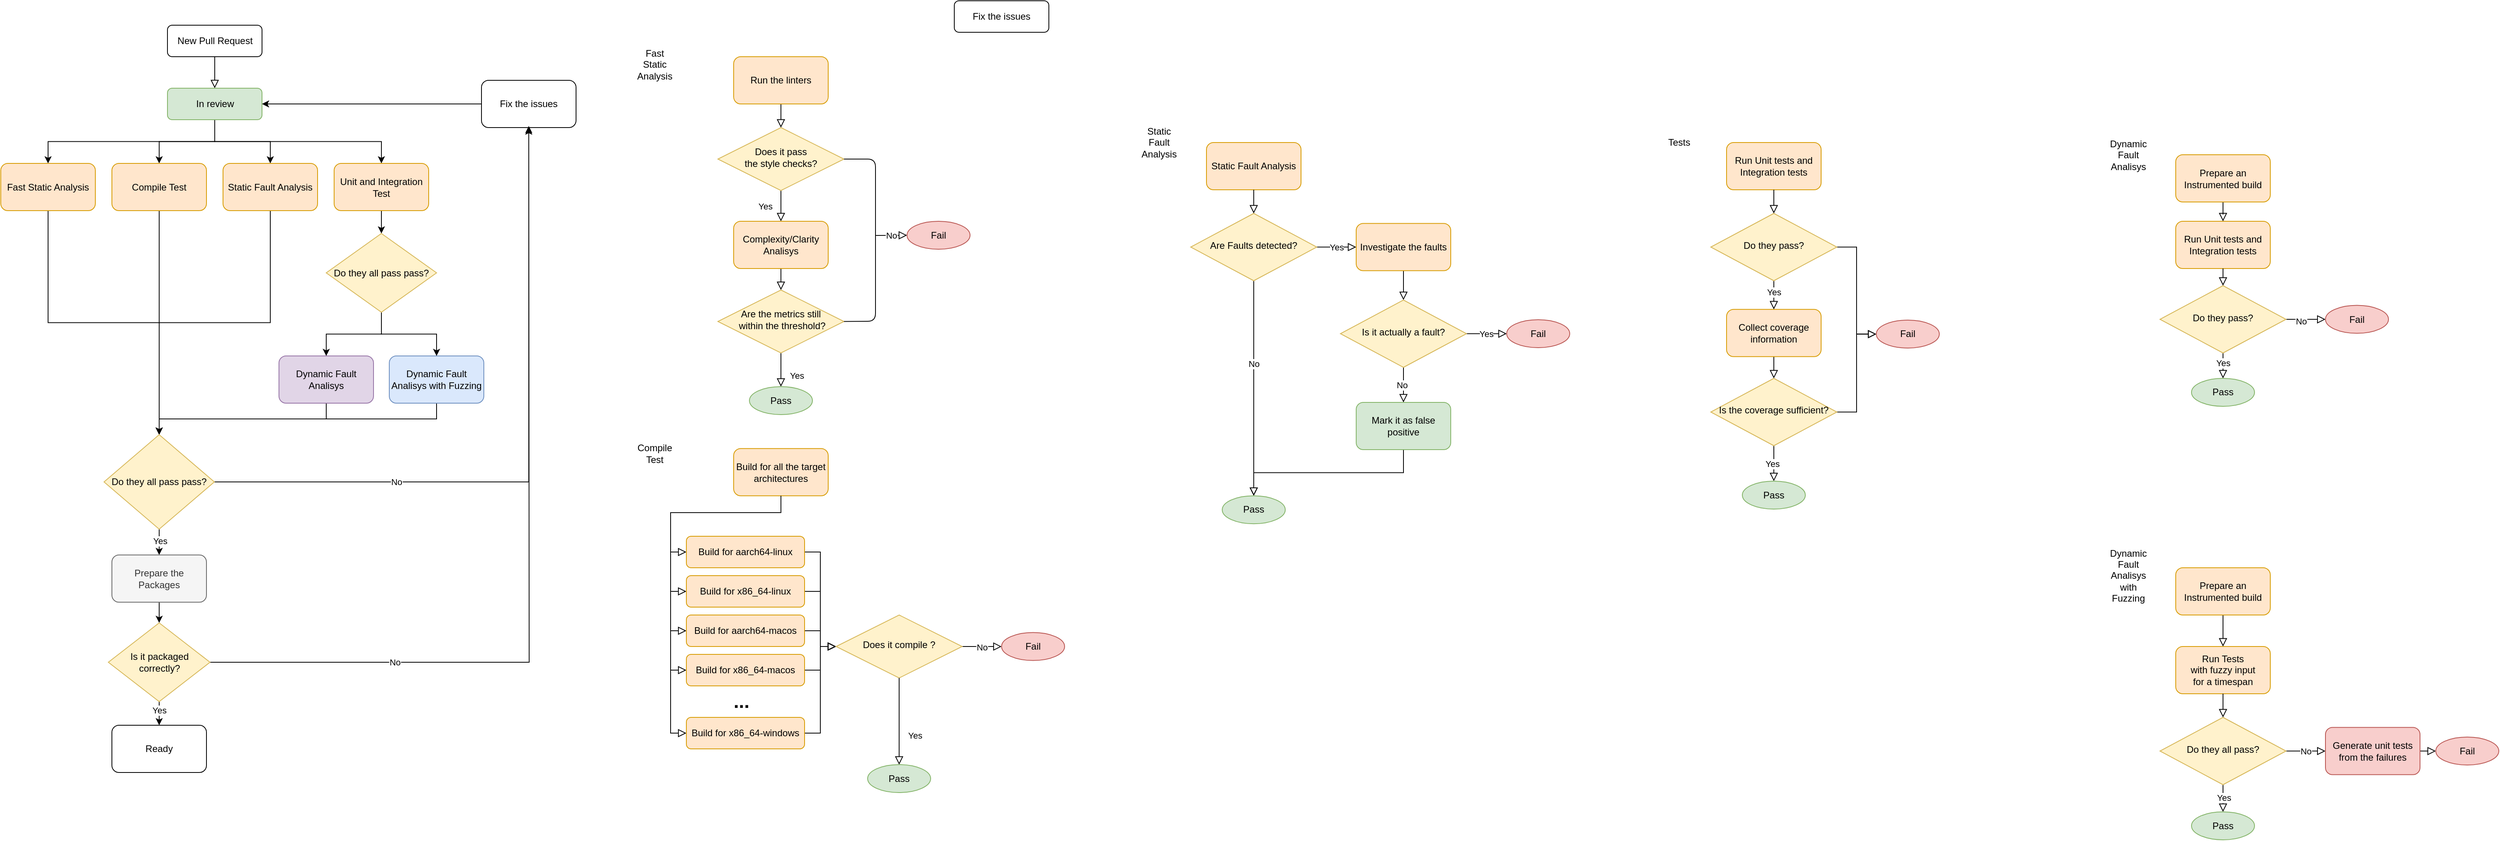 <mxfile version="14.5.1" type="device"><diagram id="C5RBs43oDa-KdzZeNtuy" name="Page-1"><mxGraphModel dx="1933" dy="899" grid="1" gridSize="10" guides="1" tooltips="1" connect="1" arrows="1" fold="1" page="1" pageScale="1" pageWidth="827" pageHeight="1169" math="0" shadow="0"><root><mxCell id="WIyWlLk6GJQsqaUBKTNV-0"/><mxCell id="WIyWlLk6GJQsqaUBKTNV-1" parent="WIyWlLk6GJQsqaUBKTNV-0"/><mxCell id="WIyWlLk6GJQsqaUBKTNV-4" value="Yes" style="rounded=0;html=1;jettySize=auto;orthogonalLoop=1;fontSize=11;endArrow=block;endFill=0;endSize=8;strokeWidth=1;shadow=0;labelBackgroundColor=none;edgeStyle=orthogonalEdgeStyle;entryX=0.5;entryY=0;entryDx=0;entryDy=0;" parent="WIyWlLk6GJQsqaUBKTNV-1" source="WIyWlLk6GJQsqaUBKTNV-6" target="yuuHPdtdjfyiw_wmx_Uw-45" edge="1"><mxGeometry y="20" relative="1" as="geometry"><mxPoint as="offset"/><mxPoint x="240" y="300" as="targetPoint"/></mxGeometry></mxCell><mxCell id="WIyWlLk6GJQsqaUBKTNV-6" value="Does it pass &lt;br&gt;the style checks?" style="rhombus;whiteSpace=wrap;html=1;shadow=0;fontFamily=Helvetica;fontSize=12;align=center;strokeWidth=1;spacing=6;spacingTop=-4;fillColor=#fff2cc;strokeColor=#d6b656;" parent="WIyWlLk6GJQsqaUBKTNV-1" vertex="1"><mxGeometry x="160" y="181" width="160" height="80" as="geometry"/></mxCell><mxCell id="WIyWlLk6GJQsqaUBKTNV-7" value="Fix the issues" style="rounded=1;whiteSpace=wrap;html=1;fontSize=12;glass=0;strokeWidth=1;shadow=0;" parent="WIyWlLk6GJQsqaUBKTNV-1" vertex="1"><mxGeometry x="460" y="20" width="120" height="40" as="geometry"/></mxCell><mxCell id="WIyWlLk6GJQsqaUBKTNV-8" value="Yes" style="rounded=0;html=1;jettySize=auto;orthogonalLoop=1;fontSize=11;endArrow=block;endFill=0;endSize=8;strokeWidth=1;shadow=0;labelBackgroundColor=none;edgeStyle=orthogonalEdgeStyle;" parent="WIyWlLk6GJQsqaUBKTNV-1" source="WIyWlLk6GJQsqaUBKTNV-10" edge="1"><mxGeometry x="0.333" y="20" relative="1" as="geometry"><mxPoint as="offset"/><mxPoint x="240" y="510" as="targetPoint"/></mxGeometry></mxCell><mxCell id="WIyWlLk6GJQsqaUBKTNV-10" value="Are the metrics still&lt;br&gt;&amp;nbsp;within the threshold?" style="rhombus;whiteSpace=wrap;html=1;shadow=0;fontFamily=Helvetica;fontSize=12;align=center;strokeWidth=1;spacing=6;spacingTop=-4;fillColor=#fff2cc;strokeColor=#d6b656;" parent="WIyWlLk6GJQsqaUBKTNV-1" vertex="1"><mxGeometry x="160" y="387.25" width="160" height="80" as="geometry"/></mxCell><mxCell id="THt2LjTw1VDto6vftJB--1" value="" style="rounded=0;html=1;jettySize=auto;orthogonalLoop=1;fontSize=11;endArrow=block;endFill=0;endSize=8;strokeWidth=1;shadow=0;labelBackgroundColor=none;edgeStyle=orthogonalEdgeStyle;entryX=0.5;entryY=0;entryDx=0;entryDy=0;" parent="WIyWlLk6GJQsqaUBKTNV-1" source="yuuHPdtdjfyiw_wmx_Uw-44" target="WIyWlLk6GJQsqaUBKTNV-6" edge="1"><mxGeometry relative="1" as="geometry"><mxPoint x="240" y="121.5" as="sourcePoint"/><mxPoint x="379.5" y="121" as="targetPoint"/></mxGeometry></mxCell><mxCell id="THt2LjTw1VDto6vftJB--7" value="" style="endArrow=none;html=1;entryX=1;entryY=0.5;entryDx=0;entryDy=0;exitX=1;exitY=0.5;exitDx=0;exitDy=0;" parent="WIyWlLk6GJQsqaUBKTNV-1" source="WIyWlLk6GJQsqaUBKTNV-10" target="WIyWlLk6GJQsqaUBKTNV-6" edge="1"><mxGeometry width="50" height="50" relative="1" as="geometry"><mxPoint x="530" y="380" as="sourcePoint"/><mxPoint x="440" y="420" as="targetPoint"/><Array as="points"><mxPoint x="360" y="427"/><mxPoint x="360" y="320"/><mxPoint x="360" y="221"/></Array></mxGeometry></mxCell><mxCell id="THt2LjTw1VDto6vftJB--10" value="Fast Static Analysis" style="text;html=1;strokeColor=none;fillColor=none;align=center;verticalAlign=middle;whiteSpace=wrap;rounded=0;dashed=1;" parent="WIyWlLk6GJQsqaUBKTNV-1" vertex="1"><mxGeometry x="60" y="91" width="40" height="20" as="geometry"/></mxCell><mxCell id="yuuHPdtdjfyiw_wmx_Uw-67" style="edgeStyle=orthogonalEdgeStyle;rounded=0;orthogonalLoop=1;jettySize=auto;html=1;exitX=0.5;exitY=1;exitDx=0;exitDy=0;entryX=0;entryY=0.5;entryDx=0;entryDy=0;endArrow=block;endFill=0;endSize=8;" edge="1" parent="WIyWlLk6GJQsqaUBKTNV-1" source="THt2LjTw1VDto6vftJB--16" target="yuuHPdtdjfyiw_wmx_Uw-56"><mxGeometry relative="1" as="geometry"><Array as="points"><mxPoint x="240" y="670"/><mxPoint x="100" y="670"/><mxPoint x="100" y="770"/></Array></mxGeometry></mxCell><mxCell id="yuuHPdtdjfyiw_wmx_Uw-69" style="edgeStyle=orthogonalEdgeStyle;rounded=0;orthogonalLoop=1;jettySize=auto;html=1;exitX=0.5;exitY=1;exitDx=0;exitDy=0;entryX=0;entryY=0.5;entryDx=0;entryDy=0;endArrow=block;endFill=0;endSize=8;" edge="1" parent="WIyWlLk6GJQsqaUBKTNV-1" source="THt2LjTw1VDto6vftJB--16" target="yuuHPdtdjfyiw_wmx_Uw-58"><mxGeometry relative="1" as="geometry"><Array as="points"><mxPoint x="240" y="670"/><mxPoint x="100" y="670"/><mxPoint x="100" y="820"/></Array></mxGeometry></mxCell><mxCell id="yuuHPdtdjfyiw_wmx_Uw-70" style="edgeStyle=orthogonalEdgeStyle;rounded=0;orthogonalLoop=1;jettySize=auto;html=1;exitX=0.5;exitY=1;exitDx=0;exitDy=0;entryX=0;entryY=0.5;entryDx=0;entryDy=0;endArrow=block;endFill=0;endSize=8;" edge="1" parent="WIyWlLk6GJQsqaUBKTNV-1" source="THt2LjTw1VDto6vftJB--16" target="yuuHPdtdjfyiw_wmx_Uw-63"><mxGeometry relative="1" as="geometry"><Array as="points"><mxPoint x="240" y="670"/><mxPoint x="100" y="670"/><mxPoint x="100" y="870"/></Array></mxGeometry></mxCell><mxCell id="yuuHPdtdjfyiw_wmx_Uw-71" style="edgeStyle=orthogonalEdgeStyle;rounded=0;orthogonalLoop=1;jettySize=auto;html=1;exitX=0.5;exitY=1;exitDx=0;exitDy=0;entryX=0;entryY=0.5;entryDx=0;entryDy=0;endArrow=block;endFill=0;endSize=8;" edge="1" parent="WIyWlLk6GJQsqaUBKTNV-1" source="THt2LjTw1VDto6vftJB--16" target="yuuHPdtdjfyiw_wmx_Uw-65"><mxGeometry relative="1" as="geometry"><Array as="points"><mxPoint x="240" y="670"/><mxPoint x="100" y="670"/><mxPoint x="100" y="950"/></Array></mxGeometry></mxCell><mxCell id="THt2LjTw1VDto6vftJB--16" value="Build for all the target&lt;br&gt;architectures" style="rounded=1;whiteSpace=wrap;html=1;fillColor=#ffe6cc;strokeColor=#d79b00;" parent="WIyWlLk6GJQsqaUBKTNV-1" vertex="1"><mxGeometry x="180" y="588.63" width="120" height="60" as="geometry"/></mxCell><mxCell id="THt2LjTw1VDto6vftJB--37" value="" style="rounded=0;html=1;jettySize=auto;orthogonalLoop=1;fontSize=11;endArrow=block;endFill=0;endSize=8;strokeWidth=1;shadow=0;labelBackgroundColor=none;edgeStyle=orthogonalEdgeStyle;exitX=0.5;exitY=1;exitDx=0;exitDy=0;entryX=0;entryY=0.5;entryDx=0;entryDy=0;" parent="WIyWlLk6GJQsqaUBKTNV-1" source="THt2LjTw1VDto6vftJB--16" target="yuuHPdtdjfyiw_wmx_Uw-57" edge="1"><mxGeometry x="0.333" y="20" relative="1" as="geometry"><mxPoint as="offset"/><mxPoint x="250" y="515" as="sourcePoint"/><mxPoint x="240" y="665" as="targetPoint"/><Array as="points"><mxPoint x="240" y="670"/><mxPoint x="100" y="670"/><mxPoint x="100" y="720"/></Array></mxGeometry></mxCell><mxCell id="THt2LjTw1VDto6vftJB--49" value="Compile&lt;br&gt;Test" style="text;html=1;strokeColor=none;fillColor=none;align=center;verticalAlign=middle;whiteSpace=wrap;rounded=0;dashed=1;" parent="WIyWlLk6GJQsqaUBKTNV-1" vertex="1"><mxGeometry x="60" y="585" width="40" height="20" as="geometry"/></mxCell><mxCell id="THt2LjTw1VDto6vftJB--60" style="edgeStyle=orthogonalEdgeStyle;rounded=0;orthogonalLoop=1;jettySize=auto;html=1;exitX=0.5;exitY=1;exitDx=0;exitDy=0;entryX=0.5;entryY=0;entryDx=0;entryDy=0;endArrow=block;endFill=0;endSize=8;" parent="WIyWlLk6GJQsqaUBKTNV-1" source="THt2LjTw1VDto6vftJB--54" target="THt2LjTw1VDto6vftJB--58" edge="1"><mxGeometry relative="1" as="geometry"/></mxCell><mxCell id="THt2LjTw1VDto6vftJB--54" value="Investigate the faults" style="rounded=1;whiteSpace=wrap;html=1;fillColor=#ffe6cc;strokeColor=#d79b00;" parent="WIyWlLk6GJQsqaUBKTNV-1" vertex="1"><mxGeometry x="970" y="302.75" width="120" height="60" as="geometry"/></mxCell><mxCell id="THt2LjTw1VDto6vftJB--55" value="Static Fault Analysis" style="rounded=1;whiteSpace=wrap;html=1;fillColor=#ffe6cc;strokeColor=#d79b00;" parent="WIyWlLk6GJQsqaUBKTNV-1" vertex="1"><mxGeometry x="780" y="200" width="120" height="60" as="geometry"/></mxCell><mxCell id="THt2LjTw1VDto6vftJB--59" value="Yes" style="edgeStyle=orthogonalEdgeStyle;rounded=0;orthogonalLoop=1;jettySize=auto;html=1;exitX=1;exitY=0.5;exitDx=0;exitDy=0;entryX=0;entryY=0.5;entryDx=0;entryDy=0;endArrow=block;endFill=0;endSize=8;" parent="WIyWlLk6GJQsqaUBKTNV-1" source="THt2LjTw1VDto6vftJB--56" target="THt2LjTw1VDto6vftJB--54" edge="1"><mxGeometry relative="1" as="geometry"/></mxCell><mxCell id="THt2LjTw1VDto6vftJB--62" style="edgeStyle=orthogonalEdgeStyle;rounded=0;orthogonalLoop=1;jettySize=auto;html=1;exitX=0.5;exitY=1;exitDx=0;exitDy=0;endArrow=block;endFill=0;endSize=8;" parent="WIyWlLk6GJQsqaUBKTNV-1" source="THt2LjTw1VDto6vftJB--56" edge="1" target="yuuHPdtdjfyiw_wmx_Uw-86"><mxGeometry relative="1" as="geometry"><mxPoint x="840" y="790" as="targetPoint"/></mxGeometry></mxCell><mxCell id="THt2LjTw1VDto6vftJB--66" value="No" style="edgeLabel;html=1;align=center;verticalAlign=middle;resizable=0;points=[];" parent="THt2LjTw1VDto6vftJB--62" vertex="1" connectable="0"><mxGeometry x="-0.227" relative="1" as="geometry"><mxPoint as="offset"/></mxGeometry></mxCell><mxCell id="THt2LjTw1VDto6vftJB--56" value="Are Faults detected?" style="rhombus;whiteSpace=wrap;html=1;shadow=0;fontFamily=Helvetica;fontSize=12;align=center;strokeWidth=1;spacing=6;spacingTop=-4;fillColor=#fff2cc;strokeColor=#d6b656;" parent="WIyWlLk6GJQsqaUBKTNV-1" vertex="1"><mxGeometry x="760" y="290" width="160" height="85.5" as="geometry"/></mxCell><mxCell id="THt2LjTw1VDto6vftJB--57" value="" style="rounded=0;html=1;jettySize=auto;orthogonalLoop=1;fontSize=11;endArrow=block;endFill=0;endSize=8;strokeWidth=1;shadow=0;labelBackgroundColor=none;edgeStyle=orthogonalEdgeStyle;exitX=0.5;exitY=1;exitDx=0;exitDy=0;entryX=0.5;entryY=0;entryDx=0;entryDy=0;" parent="WIyWlLk6GJQsqaUBKTNV-1" source="THt2LjTw1VDto6vftJB--55" target="THt2LjTw1VDto6vftJB--56" edge="1"><mxGeometry x="0.333" y="20" relative="1" as="geometry"><mxPoint as="offset"/><mxPoint x="160" y="480" as="sourcePoint"/><mxPoint x="840" y="280" as="targetPoint"/></mxGeometry></mxCell><mxCell id="THt2LjTw1VDto6vftJB--61" style="edgeStyle=orthogonalEdgeStyle;rounded=0;orthogonalLoop=1;jettySize=auto;html=1;exitX=0.5;exitY=1;exitDx=0;exitDy=0;endArrow=block;endFill=0;entryX=0.5;entryY=0;entryDx=0;entryDy=0;endSize=8;" parent="WIyWlLk6GJQsqaUBKTNV-1" source="THt2LjTw1VDto6vftJB--58" target="THt2LjTw1VDto6vftJB--64" edge="1"><mxGeometry relative="1" as="geometry"><mxPoint x="1180" y="415.5" as="targetPoint"/></mxGeometry></mxCell><mxCell id="THt2LjTw1VDto6vftJB--63" value="No" style="edgeLabel;html=1;align=center;verticalAlign=middle;resizable=0;points=[];" parent="THt2LjTw1VDto6vftJB--61" vertex="1" connectable="0"><mxGeometry x="0.004" y="-2" relative="1" as="geometry"><mxPoint as="offset"/></mxGeometry></mxCell><mxCell id="THt2LjTw1VDto6vftJB--67" value="Yes" style="edgeStyle=orthogonalEdgeStyle;rounded=0;orthogonalLoop=1;jettySize=auto;html=1;exitX=1;exitY=0.5;exitDx=0;exitDy=0;endArrow=block;endFill=0;endSize=8;" parent="WIyWlLk6GJQsqaUBKTNV-1" source="THt2LjTw1VDto6vftJB--58" edge="1" target="yuuHPdtdjfyiw_wmx_Uw-85"><mxGeometry relative="1" as="geometry"><mxPoint x="1160" y="119.12" as="targetPoint"/><Array as="points"/></mxGeometry></mxCell><mxCell id="THt2LjTw1VDto6vftJB--58" value="Is it actually a fault?" style="rhombus;whiteSpace=wrap;html=1;shadow=0;fontFamily=Helvetica;fontSize=12;align=center;strokeWidth=1;spacing=6;spacingTop=-4;fillColor=#fff2cc;strokeColor=#d6b656;" parent="WIyWlLk6GJQsqaUBKTNV-1" vertex="1"><mxGeometry x="950" y="400" width="160" height="85.5" as="geometry"/></mxCell><mxCell id="yuuHPdtdjfyiw_wmx_Uw-87" style="edgeStyle=orthogonalEdgeStyle;rounded=0;orthogonalLoop=1;jettySize=auto;html=1;exitX=0.5;exitY=1;exitDx=0;exitDy=0;entryX=0.5;entryY=0;entryDx=0;entryDy=0;endArrow=block;endFill=0;endSize=8;" edge="1" parent="WIyWlLk6GJQsqaUBKTNV-1" source="THt2LjTw1VDto6vftJB--64" target="yuuHPdtdjfyiw_wmx_Uw-86"><mxGeometry relative="1" as="geometry"/></mxCell><mxCell id="THt2LjTw1VDto6vftJB--64" value="Mark it as false positive" style="rounded=1;whiteSpace=wrap;html=1;fillColor=#d5e8d4;strokeColor=#82b366;" parent="WIyWlLk6GJQsqaUBKTNV-1" vertex="1"><mxGeometry x="970" y="530" width="120" height="60" as="geometry"/></mxCell><mxCell id="THt2LjTw1VDto6vftJB--70" value="Static Fault Analysis" style="text;html=1;strokeColor=none;fillColor=none;align=center;verticalAlign=middle;whiteSpace=wrap;rounded=0;dashed=1;" parent="WIyWlLk6GJQsqaUBKTNV-1" vertex="1"><mxGeometry x="700" y="190" width="40" height="20" as="geometry"/></mxCell><mxCell id="THt2LjTw1VDto6vftJB--74" style="edgeStyle=orthogonalEdgeStyle;rounded=0;orthogonalLoop=1;jettySize=auto;html=1;exitX=0.5;exitY=1;exitDx=0;exitDy=0;entryX=0.5;entryY=0;entryDx=0;entryDy=0;endArrow=block;endFill=0;endSize=8;" parent="WIyWlLk6GJQsqaUBKTNV-1" source="THt2LjTw1VDto6vftJB--75" target="THt2LjTw1VDto6vftJB--85" edge="1"><mxGeometry relative="1" as="geometry"/></mxCell><mxCell id="THt2LjTw1VDto6vftJB--75" value="Collect coverage information" style="rounded=1;whiteSpace=wrap;html=1;fillColor=#ffe6cc;strokeColor=#d79b00;" parent="WIyWlLk6GJQsqaUBKTNV-1" vertex="1"><mxGeometry x="1440" y="411.88" width="120" height="60" as="geometry"/></mxCell><mxCell id="THt2LjTw1VDto6vftJB--76" value="Run Unit tests and Integration tests" style="rounded=1;whiteSpace=wrap;html=1;fillColor=#ffe6cc;strokeColor=#d79b00;" parent="WIyWlLk6GJQsqaUBKTNV-1" vertex="1"><mxGeometry x="1440" y="200" width="120" height="60" as="geometry"/></mxCell><mxCell id="THt2LjTw1VDto6vftJB--91" style="edgeStyle=orthogonalEdgeStyle;rounded=0;orthogonalLoop=1;jettySize=auto;html=1;exitX=0.5;exitY=1;exitDx=0;exitDy=0;entryX=0.5;entryY=0;entryDx=0;entryDy=0;endArrow=block;endFill=0;endSize=8;" parent="WIyWlLk6GJQsqaUBKTNV-1" source="THt2LjTw1VDto6vftJB--80" target="THt2LjTw1VDto6vftJB--75" edge="1"><mxGeometry relative="1" as="geometry"/></mxCell><mxCell id="THt2LjTw1VDto6vftJB--92" value="Yes" style="edgeLabel;html=1;align=center;verticalAlign=middle;resizable=0;points=[];" parent="THt2LjTw1VDto6vftJB--91" vertex="1" connectable="0"><mxGeometry x="-0.23" relative="1" as="geometry"><mxPoint as="offset"/></mxGeometry></mxCell><mxCell id="yuuHPdtdjfyiw_wmx_Uw-89" style="edgeStyle=orthogonalEdgeStyle;rounded=0;orthogonalLoop=1;jettySize=auto;html=1;exitX=1;exitY=0.5;exitDx=0;exitDy=0;entryX=0;entryY=0.5;entryDx=0;entryDy=0;endArrow=block;endFill=0;endSize=8;" edge="1" parent="WIyWlLk6GJQsqaUBKTNV-1" source="THt2LjTw1VDto6vftJB--80" target="yuuHPdtdjfyiw_wmx_Uw-88"><mxGeometry relative="1" as="geometry"/></mxCell><mxCell id="THt2LjTw1VDto6vftJB--80" value="Do they pass?" style="rhombus;whiteSpace=wrap;html=1;shadow=0;fontFamily=Helvetica;fontSize=12;align=center;strokeWidth=1;spacing=6;spacingTop=-4;fillColor=#fff2cc;strokeColor=#d6b656;" parent="WIyWlLk6GJQsqaUBKTNV-1" vertex="1"><mxGeometry x="1420" y="290" width="160" height="85.5" as="geometry"/></mxCell><mxCell id="THt2LjTw1VDto6vftJB--81" value="" style="rounded=0;html=1;jettySize=auto;orthogonalLoop=1;fontSize=11;endArrow=block;endFill=0;endSize=8;strokeWidth=1;shadow=0;labelBackgroundColor=none;edgeStyle=orthogonalEdgeStyle;exitX=0.5;exitY=1;exitDx=0;exitDy=0;entryX=0.5;entryY=0;entryDx=0;entryDy=0;" parent="WIyWlLk6GJQsqaUBKTNV-1" source="THt2LjTw1VDto6vftJB--76" target="THt2LjTw1VDto6vftJB--80" edge="1"><mxGeometry x="0.333" y="20" relative="1" as="geometry"><mxPoint as="offset"/><mxPoint x="820" y="480" as="sourcePoint"/><mxPoint x="1500" y="280" as="targetPoint"/></mxGeometry></mxCell><mxCell id="THt2LjTw1VDto6vftJB--82" style="edgeStyle=orthogonalEdgeStyle;rounded=0;orthogonalLoop=1;jettySize=auto;html=1;exitX=0.5;exitY=1;exitDx=0;exitDy=0;endArrow=block;endFill=0;endSize=8;entryX=0.5;entryY=0;entryDx=0;entryDy=0;" parent="WIyWlLk6GJQsqaUBKTNV-1" source="THt2LjTw1VDto6vftJB--85" edge="1" target="yuuHPdtdjfyiw_wmx_Uw-91"><mxGeometry relative="1" as="geometry"><mxPoint x="1500" y="685.5" as="targetPoint"/></mxGeometry></mxCell><mxCell id="THt2LjTw1VDto6vftJB--83" value="Yes" style="edgeLabel;html=1;align=center;verticalAlign=middle;resizable=0;points=[];" parent="THt2LjTw1VDto6vftJB--82" vertex="1" connectable="0"><mxGeometry x="0.004" y="-2" relative="1" as="geometry"><mxPoint as="offset"/></mxGeometry></mxCell><mxCell id="yuuHPdtdjfyiw_wmx_Uw-90" style="edgeStyle=orthogonalEdgeStyle;rounded=0;orthogonalLoop=1;jettySize=auto;html=1;exitX=1;exitY=0.5;exitDx=0;exitDy=0;entryX=0;entryY=0.5;entryDx=0;entryDy=0;endArrow=block;endFill=0;endSize=8;" edge="1" parent="WIyWlLk6GJQsqaUBKTNV-1" source="THt2LjTw1VDto6vftJB--85" target="yuuHPdtdjfyiw_wmx_Uw-88"><mxGeometry relative="1" as="geometry"/></mxCell><mxCell id="THt2LjTw1VDto6vftJB--85" value="Is the coverage sufficient?" style="rhombus;whiteSpace=wrap;html=1;shadow=0;fontFamily=Helvetica;fontSize=12;align=center;strokeWidth=1;spacing=6;spacingTop=-4;fillColor=#fff2cc;strokeColor=#d6b656;" parent="WIyWlLk6GJQsqaUBKTNV-1" vertex="1"><mxGeometry x="1420" y="499.5" width="160" height="85.5" as="geometry"/></mxCell><mxCell id="THt2LjTw1VDto6vftJB--88" value="Tests" style="text;html=1;strokeColor=none;fillColor=none;align=center;verticalAlign=middle;whiteSpace=wrap;rounded=0;dashed=1;" parent="WIyWlLk6GJQsqaUBKTNV-1" vertex="1"><mxGeometry x="1360" y="190" width="40" height="20" as="geometry"/></mxCell><mxCell id="THt2LjTw1VDto6vftJB--104" value="Run Unit tests and Integration tests" style="rounded=1;whiteSpace=wrap;html=1;fillColor=#ffe6cc;strokeColor=#d79b00;" parent="WIyWlLk6GJQsqaUBKTNV-1" vertex="1"><mxGeometry x="2010" y="300" width="120" height="60" as="geometry"/></mxCell><mxCell id="yuuHPdtdjfyiw_wmx_Uw-93" style="edgeStyle=orthogonalEdgeStyle;rounded=0;orthogonalLoop=1;jettySize=auto;html=1;exitX=1;exitY=0.5;exitDx=0;exitDy=0;endArrow=block;endFill=0;endSize=8;" edge="1" parent="WIyWlLk6GJQsqaUBKTNV-1" source="THt2LjTw1VDto6vftJB--109" target="yuuHPdtdjfyiw_wmx_Uw-92"><mxGeometry relative="1" as="geometry"/></mxCell><mxCell id="yuuHPdtdjfyiw_wmx_Uw-94" value="No" style="edgeLabel;html=1;align=center;verticalAlign=middle;resizable=0;points=[];" vertex="1" connectable="0" parent="yuuHPdtdjfyiw_wmx_Uw-93"><mxGeometry x="-0.25" y="-2" relative="1" as="geometry"><mxPoint as="offset"/></mxGeometry></mxCell><mxCell id="yuuHPdtdjfyiw_wmx_Uw-96" style="edgeStyle=orthogonalEdgeStyle;rounded=0;orthogonalLoop=1;jettySize=auto;html=1;exitX=0.5;exitY=1;exitDx=0;exitDy=0;entryX=0.5;entryY=0;entryDx=0;entryDy=0;endArrow=block;endFill=0;endSize=8;" edge="1" parent="WIyWlLk6GJQsqaUBKTNV-1" source="THt2LjTw1VDto6vftJB--109" target="yuuHPdtdjfyiw_wmx_Uw-95"><mxGeometry relative="1" as="geometry"/></mxCell><mxCell id="yuuHPdtdjfyiw_wmx_Uw-97" value="Yes" style="edgeLabel;html=1;align=center;verticalAlign=middle;resizable=0;points=[];" vertex="1" connectable="0" parent="yuuHPdtdjfyiw_wmx_Uw-96"><mxGeometry x="-0.238" relative="1" as="geometry"><mxPoint as="offset"/></mxGeometry></mxCell><mxCell id="THt2LjTw1VDto6vftJB--109" value="Do they pass?" style="rhombus;whiteSpace=wrap;html=1;shadow=0;fontFamily=Helvetica;fontSize=12;align=center;strokeWidth=1;spacing=6;spacingTop=-4;fillColor=#fff2cc;strokeColor=#d6b656;" parent="WIyWlLk6GJQsqaUBKTNV-1" vertex="1"><mxGeometry x="1990" y="381.75" width="160" height="85.5" as="geometry"/></mxCell><mxCell id="THt2LjTw1VDto6vftJB--110" value="" style="rounded=0;html=1;jettySize=auto;orthogonalLoop=1;fontSize=11;endArrow=block;endFill=0;endSize=8;strokeWidth=1;shadow=0;labelBackgroundColor=none;edgeStyle=orthogonalEdgeStyle;exitX=0.5;exitY=1;exitDx=0;exitDy=0;entryX=0.5;entryY=0;entryDx=0;entryDy=0;" parent="WIyWlLk6GJQsqaUBKTNV-1" source="THt2LjTw1VDto6vftJB--104" target="THt2LjTw1VDto6vftJB--109" edge="1"><mxGeometry x="0.333" y="20" relative="1" as="geometry"><mxPoint as="offset"/><mxPoint x="1390" y="585.5" as="sourcePoint"/><mxPoint x="2070" y="385.5" as="targetPoint"/></mxGeometry></mxCell><mxCell id="THt2LjTw1VDto6vftJB--115" value="Dynamic&lt;br&gt;Fault&lt;br&gt;Analisys" style="text;html=1;strokeColor=none;fillColor=none;align=center;verticalAlign=middle;whiteSpace=wrap;rounded=0;dashed=1;" parent="WIyWlLk6GJQsqaUBKTNV-1" vertex="1"><mxGeometry x="1930" y="205.5" width="40" height="20" as="geometry"/></mxCell><mxCell id="THt2LjTw1VDto6vftJB--120" value="" style="edgeStyle=orthogonalEdgeStyle;rounded=1;orthogonalLoop=1;jettySize=auto;html=1;endArrow=block;endFill=0;endSize=8;" parent="WIyWlLk6GJQsqaUBKTNV-1" source="THt2LjTw1VDto6vftJB--119" target="THt2LjTw1VDto6vftJB--104" edge="1"><mxGeometry relative="1" as="geometry"/></mxCell><mxCell id="THt2LjTw1VDto6vftJB--119" value="Prepare an Instrumented build" style="rounded=1;whiteSpace=wrap;html=1;fillColor=#ffe6cc;strokeColor=#d79b00;" parent="WIyWlLk6GJQsqaUBKTNV-1" vertex="1"><mxGeometry x="2010" y="215.5" width="120" height="60" as="geometry"/></mxCell><mxCell id="THt2LjTw1VDto6vftJB--123" value="Run Tests &lt;br&gt;with fuzzy input&lt;br&gt;for a timespan" style="rounded=1;whiteSpace=wrap;html=1;fillColor=#ffe6cc;strokeColor=#d79b00;" parent="WIyWlLk6GJQsqaUBKTNV-1" vertex="1"><mxGeometry x="2010" y="840" width="120" height="60" as="geometry"/></mxCell><mxCell id="yuuHPdtdjfyiw_wmx_Uw-99" value="No" style="edgeStyle=orthogonalEdgeStyle;rounded=0;orthogonalLoop=1;jettySize=auto;html=1;exitX=1;exitY=0.5;exitDx=0;exitDy=0;entryX=0;entryY=0.5;entryDx=0;entryDy=0;endArrow=block;endFill=0;endSize=8;" edge="1" parent="WIyWlLk6GJQsqaUBKTNV-1" source="THt2LjTw1VDto6vftJB--128" target="THt2LjTw1VDto6vftJB--134"><mxGeometry relative="1" as="geometry"/></mxCell><mxCell id="yuuHPdtdjfyiw_wmx_Uw-101" style="edgeStyle=orthogonalEdgeStyle;rounded=0;orthogonalLoop=1;jettySize=auto;html=1;exitX=0.5;exitY=1;exitDx=0;exitDy=0;entryX=0.5;entryY=0;entryDx=0;entryDy=0;endArrow=block;endFill=0;endSize=8;" edge="1" parent="WIyWlLk6GJQsqaUBKTNV-1" source="THt2LjTw1VDto6vftJB--128" target="yuuHPdtdjfyiw_wmx_Uw-100"><mxGeometry relative="1" as="geometry"/></mxCell><mxCell id="yuuHPdtdjfyiw_wmx_Uw-102" value="Yes" style="edgeLabel;html=1;align=center;verticalAlign=middle;resizable=0;points=[];" vertex="1" connectable="0" parent="yuuHPdtdjfyiw_wmx_Uw-101"><mxGeometry x="-0.05" y="1" relative="1" as="geometry"><mxPoint as="offset"/></mxGeometry></mxCell><mxCell id="THt2LjTw1VDto6vftJB--128" value="Do they all pass?" style="rhombus;whiteSpace=wrap;html=1;shadow=0;fontFamily=Helvetica;fontSize=12;align=center;strokeWidth=1;spacing=6;spacingTop=-4;fillColor=#fff2cc;strokeColor=#d6b656;" parent="WIyWlLk6GJQsqaUBKTNV-1" vertex="1"><mxGeometry x="1990" y="930" width="160" height="85.5" as="geometry"/></mxCell><mxCell id="THt2LjTw1VDto6vftJB--129" value="" style="rounded=0;html=1;jettySize=auto;orthogonalLoop=1;fontSize=11;endArrow=block;endFill=0;endSize=8;strokeWidth=1;shadow=0;labelBackgroundColor=none;edgeStyle=orthogonalEdgeStyle;exitX=0.5;exitY=1;exitDx=0;exitDy=0;entryX=0.5;entryY=0;entryDx=0;entryDy=0;" parent="WIyWlLk6GJQsqaUBKTNV-1" source="THt2LjTw1VDto6vftJB--123" target="THt2LjTw1VDto6vftJB--128" edge="1"><mxGeometry x="0.333" y="20" relative="1" as="geometry"><mxPoint as="offset"/><mxPoint x="1390" y="1110" as="sourcePoint"/><mxPoint x="2070" y="910" as="targetPoint"/></mxGeometry></mxCell><mxCell id="THt2LjTw1VDto6vftJB--130" value="Dynamic&lt;br&gt;Fault&lt;br&gt;Analisys with Fuzzing" style="text;html=1;strokeColor=none;fillColor=none;align=center;verticalAlign=middle;whiteSpace=wrap;rounded=0;dashed=1;" parent="WIyWlLk6GJQsqaUBKTNV-1" vertex="1"><mxGeometry x="1930" y="740" width="40" height="20" as="geometry"/></mxCell><mxCell id="yuuHPdtdjfyiw_wmx_Uw-98" style="edgeStyle=orthogonalEdgeStyle;rounded=0;orthogonalLoop=1;jettySize=auto;html=1;exitX=0.5;exitY=1;exitDx=0;exitDy=0;entryX=0.5;entryY=0;entryDx=0;entryDy=0;endArrow=block;endFill=0;endSize=8;" edge="1" parent="WIyWlLk6GJQsqaUBKTNV-1" source="THt2LjTw1VDto6vftJB--133" target="THt2LjTw1VDto6vftJB--123"><mxGeometry relative="1" as="geometry"/></mxCell><mxCell id="THt2LjTw1VDto6vftJB--133" value="Prepare an Instrumented build" style="rounded=1;whiteSpace=wrap;html=1;fillColor=#ffe6cc;strokeColor=#d79b00;" parent="WIyWlLk6GJQsqaUBKTNV-1" vertex="1"><mxGeometry x="2010" y="740" width="120" height="60" as="geometry"/></mxCell><mxCell id="yuuHPdtdjfyiw_wmx_Uw-104" style="edgeStyle=orthogonalEdgeStyle;rounded=0;orthogonalLoop=1;jettySize=auto;html=1;exitX=1;exitY=0.5;exitDx=0;exitDy=0;endArrow=block;endFill=0;endSize=8;" edge="1" parent="WIyWlLk6GJQsqaUBKTNV-1" source="THt2LjTw1VDto6vftJB--134" target="yuuHPdtdjfyiw_wmx_Uw-103"><mxGeometry relative="1" as="geometry"/></mxCell><mxCell id="THt2LjTw1VDto6vftJB--134" value="Generate unit tests from the failures" style="rounded=1;whiteSpace=wrap;html=1;fillColor=#f8cecc;strokeColor=#b85450;" parent="WIyWlLk6GJQsqaUBKTNV-1" vertex="1"><mxGeometry x="2200" y="942.75" width="120" height="60" as="geometry"/></mxCell><mxCell id="yuuHPdtdjfyiw_wmx_Uw-0" value="" style="rounded=0;html=1;jettySize=auto;orthogonalLoop=1;fontSize=11;endArrow=block;endFill=0;endSize=8;strokeWidth=1;shadow=0;labelBackgroundColor=none;edgeStyle=orthogonalEdgeStyle;entryX=0.5;entryY=0;entryDx=0;entryDy=0;" edge="1" parent="WIyWlLk6GJQsqaUBKTNV-1" source="yuuHPdtdjfyiw_wmx_Uw-1" target="yuuHPdtdjfyiw_wmx_Uw-2"><mxGeometry relative="1" as="geometry"/></mxCell><mxCell id="yuuHPdtdjfyiw_wmx_Uw-1" value="New Pull Request" style="rounded=1;whiteSpace=wrap;html=1;fontSize=12;glass=0;strokeWidth=1;shadow=0;" vertex="1" parent="WIyWlLk6GJQsqaUBKTNV-1"><mxGeometry x="-538.5" y="51" width="120" height="40" as="geometry"/></mxCell><mxCell id="yuuHPdtdjfyiw_wmx_Uw-11" style="edgeStyle=orthogonalEdgeStyle;rounded=0;orthogonalLoop=1;jettySize=auto;html=1;exitX=0.5;exitY=1;exitDx=0;exitDy=0;entryX=0.5;entryY=0;entryDx=0;entryDy=0;" edge="1" parent="WIyWlLk6GJQsqaUBKTNV-1" source="yuuHPdtdjfyiw_wmx_Uw-2" target="yuuHPdtdjfyiw_wmx_Uw-3"><mxGeometry relative="1" as="geometry"/></mxCell><mxCell id="yuuHPdtdjfyiw_wmx_Uw-12" style="edgeStyle=orthogonalEdgeStyle;rounded=0;orthogonalLoop=1;jettySize=auto;html=1;exitX=0.5;exitY=1;exitDx=0;exitDy=0;" edge="1" parent="WIyWlLk6GJQsqaUBKTNV-1" source="yuuHPdtdjfyiw_wmx_Uw-2" target="yuuHPdtdjfyiw_wmx_Uw-6"><mxGeometry relative="1" as="geometry"/></mxCell><mxCell id="yuuHPdtdjfyiw_wmx_Uw-13" style="edgeStyle=orthogonalEdgeStyle;rounded=0;orthogonalLoop=1;jettySize=auto;html=1;exitX=0.5;exitY=1;exitDx=0;exitDy=0;" edge="1" parent="WIyWlLk6GJQsqaUBKTNV-1" source="yuuHPdtdjfyiw_wmx_Uw-2" target="yuuHPdtdjfyiw_wmx_Uw-4"><mxGeometry relative="1" as="geometry"/></mxCell><mxCell id="yuuHPdtdjfyiw_wmx_Uw-14" style="edgeStyle=orthogonalEdgeStyle;rounded=0;orthogonalLoop=1;jettySize=auto;html=1;exitX=0.5;exitY=1;exitDx=0;exitDy=0;" edge="1" parent="WIyWlLk6GJQsqaUBKTNV-1" source="yuuHPdtdjfyiw_wmx_Uw-2" target="yuuHPdtdjfyiw_wmx_Uw-5"><mxGeometry relative="1" as="geometry"/></mxCell><mxCell id="yuuHPdtdjfyiw_wmx_Uw-2" value="In review" style="rounded=1;whiteSpace=wrap;html=1;fontSize=12;glass=0;strokeWidth=1;shadow=0;fillColor=#d5e8d4;strokeColor=#82b366;" vertex="1" parent="WIyWlLk6GJQsqaUBKTNV-1"><mxGeometry x="-538.5" y="131" width="120" height="40" as="geometry"/></mxCell><mxCell id="yuuHPdtdjfyiw_wmx_Uw-15" style="edgeStyle=orthogonalEdgeStyle;rounded=0;orthogonalLoop=1;jettySize=auto;html=1;exitX=0.5;exitY=1;exitDx=0;exitDy=0;entryX=0.5;entryY=0;entryDx=0;entryDy=0;" edge="1" parent="WIyWlLk6GJQsqaUBKTNV-1" source="yuuHPdtdjfyiw_wmx_Uw-3" target="yuuHPdtdjfyiw_wmx_Uw-9"><mxGeometry relative="1" as="geometry"/></mxCell><mxCell id="yuuHPdtdjfyiw_wmx_Uw-3" value="Fast Static Analysis" style="rounded=1;whiteSpace=wrap;html=1;fillColor=#ffe6cc;strokeColor=#d79b00;" vertex="1" parent="WIyWlLk6GJQsqaUBKTNV-1"><mxGeometry x="-750" y="226.5" width="120" height="60" as="geometry"/></mxCell><mxCell id="yuuHPdtdjfyiw_wmx_Uw-16" style="edgeStyle=orthogonalEdgeStyle;rounded=0;orthogonalLoop=1;jettySize=auto;html=1;exitX=0.5;exitY=1;exitDx=0;exitDy=0;entryX=0.5;entryY=0;entryDx=0;entryDy=0;" edge="1" parent="WIyWlLk6GJQsqaUBKTNV-1" source="yuuHPdtdjfyiw_wmx_Uw-4" target="yuuHPdtdjfyiw_wmx_Uw-9"><mxGeometry relative="1" as="geometry"><mxPoint x="-548.5" y="461" as="targetPoint"/></mxGeometry></mxCell><mxCell id="yuuHPdtdjfyiw_wmx_Uw-4" value="Compile Test" style="rounded=1;whiteSpace=wrap;html=1;fillColor=#ffe6cc;strokeColor=#d79b00;" vertex="1" parent="WIyWlLk6GJQsqaUBKTNV-1"><mxGeometry x="-609" y="226.5" width="120" height="60" as="geometry"/></mxCell><mxCell id="yuuHPdtdjfyiw_wmx_Uw-17" style="edgeStyle=orthogonalEdgeStyle;rounded=0;orthogonalLoop=1;jettySize=auto;html=1;exitX=0.5;exitY=1;exitDx=0;exitDy=0;entryX=0.5;entryY=0;entryDx=0;entryDy=0;" edge="1" parent="WIyWlLk6GJQsqaUBKTNV-1" source="yuuHPdtdjfyiw_wmx_Uw-5" target="yuuHPdtdjfyiw_wmx_Uw-9"><mxGeometry relative="1" as="geometry"><mxPoint x="-548.5" y="461" as="targetPoint"/></mxGeometry></mxCell><mxCell id="yuuHPdtdjfyiw_wmx_Uw-5" value="Static Fault Analysis" style="rounded=1;whiteSpace=wrap;html=1;fillColor=#ffe6cc;strokeColor=#d79b00;" vertex="1" parent="WIyWlLk6GJQsqaUBKTNV-1"><mxGeometry x="-468" y="226.5" width="120" height="60" as="geometry"/></mxCell><mxCell id="yuuHPdtdjfyiw_wmx_Uw-19" style="edgeStyle=orthogonalEdgeStyle;rounded=0;orthogonalLoop=1;jettySize=auto;html=1;exitX=0.5;exitY=1;exitDx=0;exitDy=0;" edge="1" parent="WIyWlLk6GJQsqaUBKTNV-1" source="yuuHPdtdjfyiw_wmx_Uw-6" target="yuuHPdtdjfyiw_wmx_Uw-18"><mxGeometry relative="1" as="geometry"/></mxCell><mxCell id="yuuHPdtdjfyiw_wmx_Uw-6" value="Unit and Integration&lt;br&gt;Test" style="rounded=1;whiteSpace=wrap;html=1;fillColor=#ffe6cc;strokeColor=#d79b00;" vertex="1" parent="WIyWlLk6GJQsqaUBKTNV-1"><mxGeometry x="-327" y="226.5" width="120" height="60" as="geometry"/></mxCell><mxCell id="yuuHPdtdjfyiw_wmx_Uw-40" style="edgeStyle=orthogonalEdgeStyle;rounded=0;orthogonalLoop=1;jettySize=auto;html=1;exitX=0.5;exitY=1;exitDx=0;exitDy=0;entryX=0.5;entryY=0;entryDx=0;entryDy=0;" edge="1" parent="WIyWlLk6GJQsqaUBKTNV-1" source="yuuHPdtdjfyiw_wmx_Uw-7" target="yuuHPdtdjfyiw_wmx_Uw-9"><mxGeometry relative="1" as="geometry"/></mxCell><mxCell id="yuuHPdtdjfyiw_wmx_Uw-7" value="Dynamic Fault Analisys" style="rounded=1;whiteSpace=wrap;html=1;fillColor=#e1d5e7;strokeColor=#9673a6;" vertex="1" parent="WIyWlLk6GJQsqaUBKTNV-1"><mxGeometry x="-397" y="471" width="120" height="60" as="geometry"/></mxCell><mxCell id="yuuHPdtdjfyiw_wmx_Uw-39" style="edgeStyle=orthogonalEdgeStyle;rounded=0;orthogonalLoop=1;jettySize=auto;html=1;exitX=0.5;exitY=1;exitDx=0;exitDy=0;entryX=0.5;entryY=0;entryDx=0;entryDy=0;" edge="1" parent="WIyWlLk6GJQsqaUBKTNV-1" source="yuuHPdtdjfyiw_wmx_Uw-8" target="yuuHPdtdjfyiw_wmx_Uw-9"><mxGeometry relative="1" as="geometry"/></mxCell><mxCell id="yuuHPdtdjfyiw_wmx_Uw-8" value="Dynamic Fault Analisys with Fuzzing" style="rounded=1;whiteSpace=wrap;html=1;fillColor=#dae8fc;strokeColor=#6c8ebf;" vertex="1" parent="WIyWlLk6GJQsqaUBKTNV-1"><mxGeometry x="-257" y="471" width="120" height="60" as="geometry"/></mxCell><mxCell id="yuuHPdtdjfyiw_wmx_Uw-25" style="edgeStyle=orthogonalEdgeStyle;rounded=0;orthogonalLoop=1;jettySize=auto;html=1;exitX=1;exitY=0.5;exitDx=0;exitDy=0;entryX=0.5;entryY=1;entryDx=0;entryDy=0;" edge="1" parent="WIyWlLk6GJQsqaUBKTNV-1" source="yuuHPdtdjfyiw_wmx_Uw-9" target="yuuHPdtdjfyiw_wmx_Uw-24"><mxGeometry relative="1" as="geometry"/></mxCell><mxCell id="yuuHPdtdjfyiw_wmx_Uw-26" value="No" style="edgeLabel;html=1;align=center;verticalAlign=middle;resizable=0;points=[];" vertex="1" connectable="0" parent="yuuHPdtdjfyiw_wmx_Uw-25"><mxGeometry x="-0.457" y="3" relative="1" as="geometry"><mxPoint y="3" as="offset"/></mxGeometry></mxCell><mxCell id="yuuHPdtdjfyiw_wmx_Uw-27" style="edgeStyle=orthogonalEdgeStyle;rounded=0;orthogonalLoop=1;jettySize=auto;html=1;exitX=0.5;exitY=1;exitDx=0;exitDy=0;entryX=0.5;entryY=0;entryDx=0;entryDy=0;" edge="1" parent="WIyWlLk6GJQsqaUBKTNV-1" source="yuuHPdtdjfyiw_wmx_Uw-9" target="yuuHPdtdjfyiw_wmx_Uw-29"><mxGeometry relative="1" as="geometry"><mxPoint x="-549" y="731" as="targetPoint"/></mxGeometry></mxCell><mxCell id="yuuHPdtdjfyiw_wmx_Uw-28" value="Yes" style="edgeLabel;html=1;align=center;verticalAlign=middle;resizable=0;points=[];" vertex="1" connectable="0" parent="yuuHPdtdjfyiw_wmx_Uw-27"><mxGeometry x="-0.12" y="1" relative="1" as="geometry"><mxPoint as="offset"/></mxGeometry></mxCell><mxCell id="yuuHPdtdjfyiw_wmx_Uw-9" value="Do they all pass pass?" style="rhombus;whiteSpace=wrap;html=1;fillColor=#fff2cc;strokeColor=#d6b656;" vertex="1" parent="WIyWlLk6GJQsqaUBKTNV-1"><mxGeometry x="-619" y="571" width="140" height="120" as="geometry"/></mxCell><mxCell id="yuuHPdtdjfyiw_wmx_Uw-20" style="edgeStyle=orthogonalEdgeStyle;rounded=0;orthogonalLoop=1;jettySize=auto;html=1;exitX=0.5;exitY=1;exitDx=0;exitDy=0;" edge="1" parent="WIyWlLk6GJQsqaUBKTNV-1" source="yuuHPdtdjfyiw_wmx_Uw-18" target="yuuHPdtdjfyiw_wmx_Uw-7"><mxGeometry relative="1" as="geometry"/></mxCell><mxCell id="yuuHPdtdjfyiw_wmx_Uw-21" style="edgeStyle=orthogonalEdgeStyle;rounded=0;orthogonalLoop=1;jettySize=auto;html=1;exitX=0.5;exitY=1;exitDx=0;exitDy=0;entryX=0.5;entryY=0;entryDx=0;entryDy=0;" edge="1" parent="WIyWlLk6GJQsqaUBKTNV-1" source="yuuHPdtdjfyiw_wmx_Uw-18" target="yuuHPdtdjfyiw_wmx_Uw-8"><mxGeometry relative="1" as="geometry"/></mxCell><mxCell id="yuuHPdtdjfyiw_wmx_Uw-18" value="Do they all pass pass?" style="rhombus;whiteSpace=wrap;html=1;fillColor=#fff2cc;strokeColor=#d6b656;" vertex="1" parent="WIyWlLk6GJQsqaUBKTNV-1"><mxGeometry x="-337" y="315.5" width="140" height="100" as="geometry"/></mxCell><mxCell id="yuuHPdtdjfyiw_wmx_Uw-41" style="edgeStyle=orthogonalEdgeStyle;rounded=0;orthogonalLoop=1;jettySize=auto;html=1;exitX=0;exitY=0.5;exitDx=0;exitDy=0;entryX=1;entryY=0.5;entryDx=0;entryDy=0;" edge="1" parent="WIyWlLk6GJQsqaUBKTNV-1" source="yuuHPdtdjfyiw_wmx_Uw-24" target="yuuHPdtdjfyiw_wmx_Uw-2"><mxGeometry relative="1" as="geometry"/></mxCell><mxCell id="yuuHPdtdjfyiw_wmx_Uw-24" value="Fix the issues" style="rounded=1;whiteSpace=wrap;html=1;" vertex="1" parent="WIyWlLk6GJQsqaUBKTNV-1"><mxGeometry x="-140" y="121" width="120" height="60" as="geometry"/></mxCell><mxCell id="yuuHPdtdjfyiw_wmx_Uw-31" style="edgeStyle=orthogonalEdgeStyle;rounded=0;orthogonalLoop=1;jettySize=auto;html=1;exitX=0.5;exitY=1;exitDx=0;exitDy=0;entryX=0.5;entryY=0;entryDx=0;entryDy=0;" edge="1" parent="WIyWlLk6GJQsqaUBKTNV-1" source="yuuHPdtdjfyiw_wmx_Uw-29" target="yuuHPdtdjfyiw_wmx_Uw-30"><mxGeometry relative="1" as="geometry"/></mxCell><mxCell id="yuuHPdtdjfyiw_wmx_Uw-29" value="Prepare the Packages" style="rounded=1;whiteSpace=wrap;html=1;fillColor=#f5f5f5;strokeColor=#666666;fontColor=#333333;" vertex="1" parent="WIyWlLk6GJQsqaUBKTNV-1"><mxGeometry x="-609" y="723.75" width="120" height="60" as="geometry"/></mxCell><mxCell id="yuuHPdtdjfyiw_wmx_Uw-32" style="edgeStyle=orthogonalEdgeStyle;rounded=0;orthogonalLoop=1;jettySize=auto;html=1;exitX=1;exitY=0.5;exitDx=0;exitDy=0;" edge="1" parent="WIyWlLk6GJQsqaUBKTNV-1" source="yuuHPdtdjfyiw_wmx_Uw-30"><mxGeometry relative="1" as="geometry"><mxPoint x="-80" y="179" as="targetPoint"/></mxGeometry></mxCell><mxCell id="yuuHPdtdjfyiw_wmx_Uw-33" value="No" style="edgeLabel;html=1;align=center;verticalAlign=middle;resizable=0;points=[];" vertex="1" connectable="0" parent="yuuHPdtdjfyiw_wmx_Uw-32"><mxGeometry x="-0.624" y="-1" relative="1" as="geometry"><mxPoint x="30.5" y="-1" as="offset"/></mxGeometry></mxCell><mxCell id="yuuHPdtdjfyiw_wmx_Uw-36" style="edgeStyle=orthogonalEdgeStyle;rounded=0;orthogonalLoop=1;jettySize=auto;html=1;exitX=0.5;exitY=1;exitDx=0;exitDy=0;" edge="1" parent="WIyWlLk6GJQsqaUBKTNV-1" source="yuuHPdtdjfyiw_wmx_Uw-30" target="yuuHPdtdjfyiw_wmx_Uw-35"><mxGeometry relative="1" as="geometry"/></mxCell><mxCell id="yuuHPdtdjfyiw_wmx_Uw-37" value="Yes" style="edgeLabel;html=1;align=center;verticalAlign=middle;resizable=0;points=[];" vertex="1" connectable="0" parent="yuuHPdtdjfyiw_wmx_Uw-36"><mxGeometry x="0.24" relative="1" as="geometry"><mxPoint as="offset"/></mxGeometry></mxCell><mxCell id="yuuHPdtdjfyiw_wmx_Uw-30" value="Is it packaged correctly?" style="rhombus;whiteSpace=wrap;html=1;fillColor=#fff2cc;strokeColor=#d6b656;" vertex="1" parent="WIyWlLk6GJQsqaUBKTNV-1"><mxGeometry x="-613.5" y="810" width="129" height="100" as="geometry"/></mxCell><mxCell id="yuuHPdtdjfyiw_wmx_Uw-35" value="Ready" style="rounded=1;whiteSpace=wrap;html=1;" vertex="1" parent="WIyWlLk6GJQsqaUBKTNV-1"><mxGeometry x="-609" y="940" width="120" height="60" as="geometry"/></mxCell><mxCell id="yuuHPdtdjfyiw_wmx_Uw-44" value="Run the linters" style="rounded=1;whiteSpace=wrap;html=1;fillColor=#ffe6cc;strokeColor=#d79b00;" vertex="1" parent="WIyWlLk6GJQsqaUBKTNV-1"><mxGeometry x="180" y="91" width="120" height="60" as="geometry"/></mxCell><mxCell id="yuuHPdtdjfyiw_wmx_Uw-46" style="edgeStyle=orthogonalEdgeStyle;rounded=0;orthogonalLoop=1;jettySize=auto;html=1;exitX=0.5;exitY=1;exitDx=0;exitDy=0;entryX=0.5;entryY=0;entryDx=0;entryDy=0;endArrow=block;endFill=0;endSize=8;" edge="1" parent="WIyWlLk6GJQsqaUBKTNV-1" source="yuuHPdtdjfyiw_wmx_Uw-45" target="WIyWlLk6GJQsqaUBKTNV-10"><mxGeometry relative="1" as="geometry"/></mxCell><mxCell id="yuuHPdtdjfyiw_wmx_Uw-45" value="Complexity/Clarity&lt;br&gt;Analisys" style="rounded=1;whiteSpace=wrap;html=1;fillColor=#ffe6cc;strokeColor=#d79b00;" vertex="1" parent="WIyWlLk6GJQsqaUBKTNV-1"><mxGeometry x="180" y="300" width="120" height="60" as="geometry"/></mxCell><mxCell id="yuuHPdtdjfyiw_wmx_Uw-54" value="No" style="endArrow=block;html=1;endSize=8;endFill=0;" edge="1" parent="WIyWlLk6GJQsqaUBKTNV-1" target="yuuHPdtdjfyiw_wmx_Uw-79"><mxGeometry width="50" height="50" relative="1" as="geometry"><mxPoint x="360" y="318" as="sourcePoint"/><mxPoint x="450" y="320" as="targetPoint"/></mxGeometry></mxCell><mxCell id="yuuHPdtdjfyiw_wmx_Uw-73" style="edgeStyle=orthogonalEdgeStyle;rounded=0;orthogonalLoop=1;jettySize=auto;html=1;exitX=1;exitY=0.5;exitDx=0;exitDy=0;endArrow=block;endFill=0;endSize=8;entryX=0;entryY=0.5;entryDx=0;entryDy=0;" edge="1" parent="WIyWlLk6GJQsqaUBKTNV-1" source="yuuHPdtdjfyiw_wmx_Uw-56" target="yuuHPdtdjfyiw_wmx_Uw-66"><mxGeometry relative="1" as="geometry"/></mxCell><mxCell id="yuuHPdtdjfyiw_wmx_Uw-56" value="Build for x86_64-linux" style="rounded=1;whiteSpace=wrap;html=1;fillColor=#ffe6cc;strokeColor=#d79b00;" vertex="1" parent="WIyWlLk6GJQsqaUBKTNV-1"><mxGeometry x="120" y="750" width="150" height="40" as="geometry"/></mxCell><mxCell id="yuuHPdtdjfyiw_wmx_Uw-72" style="edgeStyle=orthogonalEdgeStyle;rounded=0;orthogonalLoop=1;jettySize=auto;html=1;exitX=1;exitY=0.5;exitDx=0;exitDy=0;entryX=0;entryY=0.5;entryDx=0;entryDy=0;endArrow=block;endFill=0;endSize=8;" edge="1" parent="WIyWlLk6GJQsqaUBKTNV-1" source="yuuHPdtdjfyiw_wmx_Uw-57" target="yuuHPdtdjfyiw_wmx_Uw-66"><mxGeometry relative="1" as="geometry"/></mxCell><mxCell id="yuuHPdtdjfyiw_wmx_Uw-57" value="Build for aarch64-linux" style="rounded=1;whiteSpace=wrap;html=1;fillColor=#ffe6cc;strokeColor=#d79b00;" vertex="1" parent="WIyWlLk6GJQsqaUBKTNV-1"><mxGeometry x="120" y="700" width="150" height="40" as="geometry"/></mxCell><mxCell id="yuuHPdtdjfyiw_wmx_Uw-74" style="edgeStyle=orthogonalEdgeStyle;rounded=0;orthogonalLoop=1;jettySize=auto;html=1;exitX=1;exitY=0.5;exitDx=0;exitDy=0;endArrow=block;endFill=0;endSize=8;" edge="1" parent="WIyWlLk6GJQsqaUBKTNV-1" source="yuuHPdtdjfyiw_wmx_Uw-58" target="yuuHPdtdjfyiw_wmx_Uw-66"><mxGeometry relative="1" as="geometry"/></mxCell><mxCell id="yuuHPdtdjfyiw_wmx_Uw-58" value="Build for aarch64-macos" style="rounded=1;whiteSpace=wrap;html=1;fillColor=#ffe6cc;strokeColor=#d79b00;" vertex="1" parent="WIyWlLk6GJQsqaUBKTNV-1"><mxGeometry x="120" y="800" width="150" height="40" as="geometry"/></mxCell><mxCell id="yuuHPdtdjfyiw_wmx_Uw-60" style="edgeStyle=orthogonalEdgeStyle;rounded=0;orthogonalLoop=1;jettySize=auto;html=1;exitX=0.5;exitY=1;exitDx=0;exitDy=0;" edge="1" parent="WIyWlLk6GJQsqaUBKTNV-1" source="yuuHPdtdjfyiw_wmx_Uw-57" target="yuuHPdtdjfyiw_wmx_Uw-57"><mxGeometry relative="1" as="geometry"/></mxCell><mxCell id="yuuHPdtdjfyiw_wmx_Uw-75" style="edgeStyle=orthogonalEdgeStyle;rounded=0;orthogonalLoop=1;jettySize=auto;html=1;exitX=1;exitY=0.5;exitDx=0;exitDy=0;endArrow=block;endFill=0;endSize=8;" edge="1" parent="WIyWlLk6GJQsqaUBKTNV-1" source="yuuHPdtdjfyiw_wmx_Uw-63" target="yuuHPdtdjfyiw_wmx_Uw-66"><mxGeometry relative="1" as="geometry"/></mxCell><mxCell id="yuuHPdtdjfyiw_wmx_Uw-63" value="Build for x86_64-macos" style="rounded=1;whiteSpace=wrap;html=1;fillColor=#ffe6cc;strokeColor=#d79b00;" vertex="1" parent="WIyWlLk6GJQsqaUBKTNV-1"><mxGeometry x="120" y="850" width="150" height="40" as="geometry"/></mxCell><mxCell id="yuuHPdtdjfyiw_wmx_Uw-64" value="&lt;b&gt;&lt;font style=&quot;font-size: 24px&quot;&gt;...&lt;/font&gt;&lt;/b&gt;" style="text;html=1;strokeColor=none;fillColor=none;align=center;verticalAlign=middle;whiteSpace=wrap;rounded=0;" vertex="1" parent="WIyWlLk6GJQsqaUBKTNV-1"><mxGeometry x="170" y="900" width="40" height="20" as="geometry"/></mxCell><mxCell id="yuuHPdtdjfyiw_wmx_Uw-76" style="edgeStyle=orthogonalEdgeStyle;rounded=0;orthogonalLoop=1;jettySize=auto;html=1;exitX=1;exitY=0.5;exitDx=0;exitDy=0;endArrow=block;endFill=0;endSize=8;entryX=0;entryY=0.5;entryDx=0;entryDy=0;" edge="1" parent="WIyWlLk6GJQsqaUBKTNV-1" source="yuuHPdtdjfyiw_wmx_Uw-65" target="yuuHPdtdjfyiw_wmx_Uw-66"><mxGeometry relative="1" as="geometry"/></mxCell><mxCell id="yuuHPdtdjfyiw_wmx_Uw-65" value="Build for x86_64-windows" style="rounded=1;whiteSpace=wrap;html=1;fillColor=#ffe6cc;strokeColor=#d79b00;" vertex="1" parent="WIyWlLk6GJQsqaUBKTNV-1"><mxGeometry x="120" y="930" width="150" height="40" as="geometry"/></mxCell><mxCell id="yuuHPdtdjfyiw_wmx_Uw-78" value="No" style="edgeStyle=orthogonalEdgeStyle;rounded=0;orthogonalLoop=1;jettySize=auto;html=1;exitX=1;exitY=0.5;exitDx=0;exitDy=0;endArrow=block;endFill=0;endSize=8;" edge="1" parent="WIyWlLk6GJQsqaUBKTNV-1" source="yuuHPdtdjfyiw_wmx_Uw-66"><mxGeometry relative="1" as="geometry"><mxPoint x="520.001" y="840.1" as="targetPoint"/></mxGeometry></mxCell><mxCell id="yuuHPdtdjfyiw_wmx_Uw-66" value="Does it compile ?" style="rhombus;whiteSpace=wrap;html=1;shadow=0;fontFamily=Helvetica;fontSize=12;align=center;strokeWidth=1;spacing=6;spacingTop=-4;fillColor=#fff2cc;strokeColor=#d6b656;" vertex="1" parent="WIyWlLk6GJQsqaUBKTNV-1"><mxGeometry x="310" y="800" width="160" height="80" as="geometry"/></mxCell><mxCell id="yuuHPdtdjfyiw_wmx_Uw-77" value="Yes" style="rounded=0;html=1;jettySize=auto;orthogonalLoop=1;fontSize=11;endArrow=block;endFill=0;endSize=8;strokeWidth=1;shadow=0;labelBackgroundColor=none;edgeStyle=orthogonalEdgeStyle;exitX=0.5;exitY=1;exitDx=0;exitDy=0;" edge="1" parent="WIyWlLk6GJQsqaUBKTNV-1" source="yuuHPdtdjfyiw_wmx_Uw-66"><mxGeometry x="0.333" y="20" relative="1" as="geometry"><mxPoint as="offset"/><mxPoint x="390" y="990" as="targetPoint"/><mxPoint x="250" y="477.25" as="sourcePoint"/></mxGeometry></mxCell><mxCell id="yuuHPdtdjfyiw_wmx_Uw-79" value="Fail" style="ellipse;whiteSpace=wrap;html=1;fillColor=#f8cecc;strokeColor=#b85450;" vertex="1" parent="WIyWlLk6GJQsqaUBKTNV-1"><mxGeometry x="400" y="300" width="80" height="35.5" as="geometry"/></mxCell><mxCell id="yuuHPdtdjfyiw_wmx_Uw-82" value="Fail" style="ellipse;whiteSpace=wrap;html=1;fillColor=#f8cecc;strokeColor=#b85450;" vertex="1" parent="WIyWlLk6GJQsqaUBKTNV-1"><mxGeometry x="520" y="822.25" width="80" height="35.5" as="geometry"/></mxCell><mxCell id="yuuHPdtdjfyiw_wmx_Uw-83" value="Pass" style="ellipse;whiteSpace=wrap;html=1;fillColor=#d5e8d4;strokeColor=#82b366;" vertex="1" parent="WIyWlLk6GJQsqaUBKTNV-1"><mxGeometry x="200" y="510" width="80" height="35.5" as="geometry"/></mxCell><mxCell id="yuuHPdtdjfyiw_wmx_Uw-84" value="Pass" style="ellipse;whiteSpace=wrap;html=1;fillColor=#d5e8d4;strokeColor=#82b366;" vertex="1" parent="WIyWlLk6GJQsqaUBKTNV-1"><mxGeometry x="350" y="990" width="80" height="35.5" as="geometry"/></mxCell><mxCell id="yuuHPdtdjfyiw_wmx_Uw-85" value="Fail" style="ellipse;whiteSpace=wrap;html=1;fillColor=#f8cecc;strokeColor=#b85450;" vertex="1" parent="WIyWlLk6GJQsqaUBKTNV-1"><mxGeometry x="1161" y="425" width="80" height="35.5" as="geometry"/></mxCell><mxCell id="yuuHPdtdjfyiw_wmx_Uw-86" value="Pass" style="ellipse;whiteSpace=wrap;html=1;fillColor=#d5e8d4;strokeColor=#82b366;" vertex="1" parent="WIyWlLk6GJQsqaUBKTNV-1"><mxGeometry x="800" y="648.63" width="80" height="35.5" as="geometry"/></mxCell><mxCell id="yuuHPdtdjfyiw_wmx_Uw-88" value="Fail" style="ellipse;whiteSpace=wrap;html=1;fillColor=#f8cecc;strokeColor=#b85450;" vertex="1" parent="WIyWlLk6GJQsqaUBKTNV-1"><mxGeometry x="1630" y="425.5" width="80" height="35.5" as="geometry"/></mxCell><mxCell id="yuuHPdtdjfyiw_wmx_Uw-91" value="Pass" style="ellipse;whiteSpace=wrap;html=1;fillColor=#d5e8d4;strokeColor=#82b366;" vertex="1" parent="WIyWlLk6GJQsqaUBKTNV-1"><mxGeometry x="1460" y="630" width="80" height="35.5" as="geometry"/></mxCell><mxCell id="yuuHPdtdjfyiw_wmx_Uw-92" value="Fail" style="ellipse;whiteSpace=wrap;html=1;fillColor=#f8cecc;strokeColor=#b85450;" vertex="1" parent="WIyWlLk6GJQsqaUBKTNV-1"><mxGeometry x="2200" y="406.75" width="80" height="35.5" as="geometry"/></mxCell><mxCell id="yuuHPdtdjfyiw_wmx_Uw-95" value="Pass" style="ellipse;whiteSpace=wrap;html=1;fillColor=#d5e8d4;strokeColor=#82b366;" vertex="1" parent="WIyWlLk6GJQsqaUBKTNV-1"><mxGeometry x="2030" y="499.5" width="80" height="35.5" as="geometry"/></mxCell><mxCell id="yuuHPdtdjfyiw_wmx_Uw-100" value="Pass" style="ellipse;whiteSpace=wrap;html=1;fillColor=#d5e8d4;strokeColor=#82b366;" vertex="1" parent="WIyWlLk6GJQsqaUBKTNV-1"><mxGeometry x="2030" y="1050" width="80" height="35.5" as="geometry"/></mxCell><mxCell id="yuuHPdtdjfyiw_wmx_Uw-103" value="Fail" style="ellipse;whiteSpace=wrap;html=1;fillColor=#f8cecc;strokeColor=#b85450;" vertex="1" parent="WIyWlLk6GJQsqaUBKTNV-1"><mxGeometry x="2340" y="955" width="80" height="35.5" as="geometry"/></mxCell></root></mxGraphModel></diagram></mxfile>